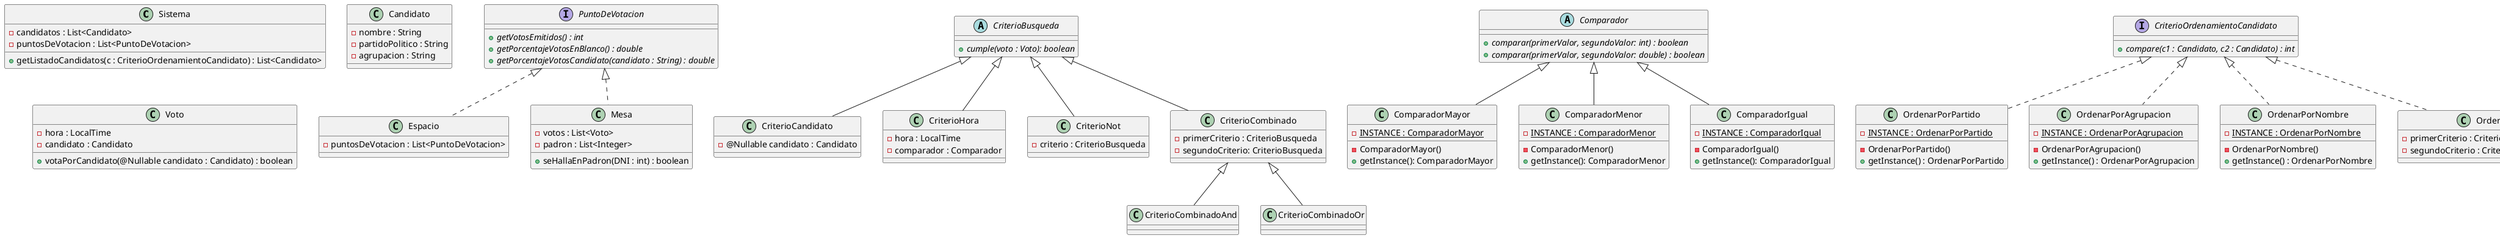 ﻿@startuml classDiagram

class Sistema {
    - candidatos : List<Candidato>
    - puntosDeVotacion : List<PuntoDeVotacion>
    + getListadoCandidatos(c : CriterioOrdenamientoCandidato) : List<Candidato>
}

' --------------------------------------------------------------------

class Candidato {
    - nombre : String
    - partidoPolitico : String
    - agrupacion : String
}

' -------------------------------------------------------------------

' Used design pattern: Composite.
interface PuntoDeVotacion {
    + {abstract} getVotosEmitidos() : int
    + {abstract} getPorcentajeVotosEnBlanco() : double
    + {abstract} getPorcentajeVotosCandidato(candidato : String) : double
}

PuntoDeVotacion <|.. Espacio
class Espacio {
    - puntosDeVotacion : List<PuntoDeVotacion>
}

PuntoDeVotacion <|.. Mesa
class Mesa {
    - votos : List<Voto>
    - padron : List<Integer>
    + seHallaEnPadron(DNI : int) : boolean
}

' -------------------------------------------------------------------

class Voto {
    - hora : LocalTime
    - candidato : Candidato
    + votaPorCandidato(@Nullable candidato : Candidato) : boolean
}
' Un voto en blanco es simplemente un voto en el que el candidato está vacío.

' -------------------------------------------------------------------

' Used design pattern: Strategy.
abstract class CriterioBusqueda {
    + {abstract} cumple(voto : Voto): boolean
}

CriterioBusqueda <|-- CriterioCandidato
class CriterioCandidato {
    - @Nullable candidato : Candidato
}

CriterioBusqueda <|-- CriterioHora
class CriterioHora {
    - hora : LocalTime
    - comparador : Comparador
}

CriterioBusqueda <|-- CriterioNot
class CriterioNot {
    - criterio : CriterioBusqueda
}

' Used design pattern: Decorator.
CriterioBusqueda <|-- CriterioCombinado
class CriterioCombinado {
    - primerCriterio : CriterioBusqueda
    - segundoCriterio: CriterioBusqueda
}

CriterioCombinado <|-- CriterioCombinadoAnd
class CriterioCombinadoAnd {
}

CriterioCombinado <|-- CriterioCombinadoOr
class CriterioCombinadoOr {
}

' -------------------------------------------------------------------

' Used design pattern: Strategy.
abstract class Comparador {
    + {abstract} comparar(primerValor, segundoValor: int) : boolean
    + {abstract} comparar(primerValor, segundoValor: double) : boolean
}

' Used design patterns: Singleton y Factory Method.
Comparador <|-- ComparadorMayor
class ComparadorMayor {
    - {static} INSTANCE : ComparadorMayor
    - ComparadorMayor()
    + getInstance(): ComparadorMayor
}

' Used design patterns: Singleton y Factory Method.
Comparador <|-- ComparadorMenor
class ComparadorMenor {
    - {static} INSTANCE : ComparadorMenor
    - ComparadorMenor()
    + getInstance(): ComparadorMenor
}

' Used design patterns: Singleton y Factory Method.
Comparador <|-- ComparadorIgual
class ComparadorIgual {
    - {static} INSTANCE : ComparadorIgual
    - ComparadorIgual()
    + getInstance(): ComparadorIgual
}

' -------------------------------------------------------------------

' Used design pattern: Strategy.
interface CriterioOrdenamientoCandidato {
    + {abstract} compare(c1 : Candidato, c2 : Candidato) : int
}

' Used design pattern: Singleton y Factory Method.
CriterioOrdenamientoCandidato <|.. OrdenarPorPartido
class OrdenarPorPartido {
    - {static} INSTANCE : OrdenarPorPartido
    - OrdenarPorPartido()
    + getInstance() : OrdenarPorPartido
}

' Used design pattern: Singleton y Factory Method.
CriterioOrdenamientoCandidato <|.. OrdenarPorAgrupacion
class OrdenarPorAgrupacion {
    - {static} INSTANCE : OrdenarPorAgrupacion
    - OrdenarPorAgrupacion()
    + getInstance() : OrdenarPorAgrupacion
}

' Used design pattern: Singleton y Factory Method.
CriterioOrdenamientoCandidato <|.. OrdenarPorNombre
class OrdenarPorNombre {
    - {static} INSTANCE : OrdenarPorNombre
    - OrdenarPorNombre()
    + getInstance() : OrdenarPorNombre
}

' Used design pattern: Decorator.
CriterioOrdenamientoCandidato <|.. OrdenarCombinado
class OrdenarCombinado {
    - primerCriterio : CriterioOrdenamientoCandidato
    - segundoCriterio : CriterioOrdenamientoCandidato
}


@enduml